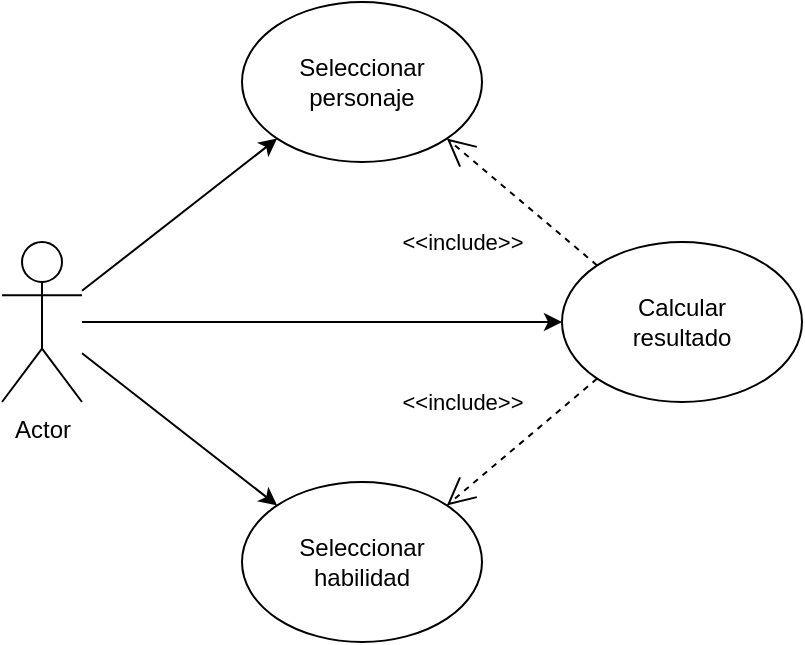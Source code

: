 <mxfile version="13.4.5" type="device"><diagram id="W4PkmHx9-mK4Y4TN8OkH" name="Página-1"><mxGraphModel dx="1038" dy="607" grid="1" gridSize="10" guides="1" tooltips="1" connect="1" arrows="1" fold="1" page="1" pageScale="1" pageWidth="4681" pageHeight="3300" math="0" shadow="0"><root><mxCell id="0"/><mxCell id="1" parent="0"/><mxCell id="qqiuk1kKP-Oxm36Vn85s-7" style="rounded=0;orthogonalLoop=1;jettySize=auto;html=1;entryX=0;entryY=1;entryDx=0;entryDy=0;" edge="1" parent="1" source="qqiuk1kKP-Oxm36Vn85s-3" target="qqiuk1kKP-Oxm36Vn85s-4"><mxGeometry relative="1" as="geometry"/></mxCell><mxCell id="qqiuk1kKP-Oxm36Vn85s-8" style="edgeStyle=none;rounded=0;orthogonalLoop=1;jettySize=auto;html=1;entryX=0;entryY=0;entryDx=0;entryDy=0;" edge="1" parent="1" source="qqiuk1kKP-Oxm36Vn85s-3" target="qqiuk1kKP-Oxm36Vn85s-6"><mxGeometry relative="1" as="geometry"/></mxCell><mxCell id="qqiuk1kKP-Oxm36Vn85s-9" style="edgeStyle=none;rounded=0;orthogonalLoop=1;jettySize=auto;html=1;entryX=0;entryY=0.5;entryDx=0;entryDy=0;" edge="1" parent="1" source="qqiuk1kKP-Oxm36Vn85s-3" target="qqiuk1kKP-Oxm36Vn85s-5"><mxGeometry relative="1" as="geometry"/></mxCell><mxCell id="qqiuk1kKP-Oxm36Vn85s-3" value="Actor" style="shape=umlActor;verticalLabelPosition=bottom;verticalAlign=top;html=1;fillColor=none;" vertex="1" parent="1"><mxGeometry x="120" y="440" width="40" height="80" as="geometry"/></mxCell><mxCell id="qqiuk1kKP-Oxm36Vn85s-4" value="Seleccionar&lt;br&gt;personaje" style="ellipse;whiteSpace=wrap;html=1;fillColor=none;" vertex="1" parent="1"><mxGeometry x="240" y="320" width="120" height="80" as="geometry"/></mxCell><mxCell id="qqiuk1kKP-Oxm36Vn85s-5" value="Calcular&lt;br&gt;resultado" style="ellipse;whiteSpace=wrap;html=1;fillColor=none;" vertex="1" parent="1"><mxGeometry x="400" y="440" width="120" height="80" as="geometry"/></mxCell><mxCell id="qqiuk1kKP-Oxm36Vn85s-6" value="Seleccionar&lt;br&gt;habilidad" style="ellipse;whiteSpace=wrap;html=1;fillColor=none;" vertex="1" parent="1"><mxGeometry x="240" y="560" width="120" height="80" as="geometry"/></mxCell><mxCell id="qqiuk1kKP-Oxm36Vn85s-11" value="&amp;lt;&amp;lt;include&amp;gt;&amp;gt;" style="endArrow=open;endSize=12;dashed=1;html=1;entryX=1;entryY=1;entryDx=0;entryDy=0;exitX=0;exitY=0;exitDx=0;exitDy=0;" edge="1" parent="1" source="qqiuk1kKP-Oxm36Vn85s-5" target="qqiuk1kKP-Oxm36Vn85s-4"><mxGeometry x="0.204" y="35" width="160" relative="1" as="geometry"><mxPoint x="540" y="370" as="sourcePoint"/><mxPoint x="700" y="370" as="targetPoint"/><mxPoint as="offset"/></mxGeometry></mxCell><mxCell id="qqiuk1kKP-Oxm36Vn85s-12" value="&amp;lt;&amp;lt;include&amp;gt;&amp;gt;" style="endArrow=open;endSize=12;dashed=1;html=1;entryX=1;entryY=0;entryDx=0;entryDy=0;exitX=0;exitY=1;exitDx=0;exitDy=0;" edge="1" parent="1" source="qqiuk1kKP-Oxm36Vn85s-5" target="qqiuk1kKP-Oxm36Vn85s-6"><mxGeometry x="0.204" y="-35" width="160" relative="1" as="geometry"><mxPoint x="475.144" y="593.436" as="sourcePoint"/><mxPoint x="399.996" y="530.004" as="targetPoint"/><mxPoint as="offset"/></mxGeometry></mxCell></root></mxGraphModel></diagram></mxfile>